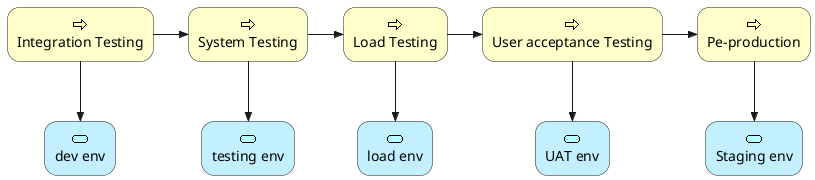 @startuml
skinparam rectangle<<behavior>> {
	roundCorner 25
}
sprite $bProcess jar:archimate/business-process
sprite $aService jar:archimate/application-service
sprite $aComponent jar:archimate/application-component

rectangle "Integration Testing"  as IT <<$bProcess>><<behavior>> #Business
rectangle "System Testing" as ST<<$bProcess>><<behavior>> #Business
rectangle "Load Testing" as LT <<$bProcess>><<behavior>> #Business
rectangle "User acceptance Testing" as UAT <<$bProcess>><<behavior>> #Business
rectangle "Pe-production" as PT <<$bProcess>><<behavior>> #Business

IT -right->> ST
ST-right->> LT
LT -right->> UAT
UAT -right->> PT

rectangle "dev env" as dev <<$aService>><<behavior>> #Application
rectangle "testing env" as sys <<$aService>><<behavior>> #Application
rectangle "load env" as load <<$aService>><<behavior>> #Application
rectangle "UAT env" as uat <<$aService>><<behavior>> #Application
rectangle "Staging env" as pre <<$aService>><<behavior>> #Application

IT -down->> dev
ST -down->> sys
LT -down->> load
UAT -down->> uat
PT -down->> pre

@enduml
